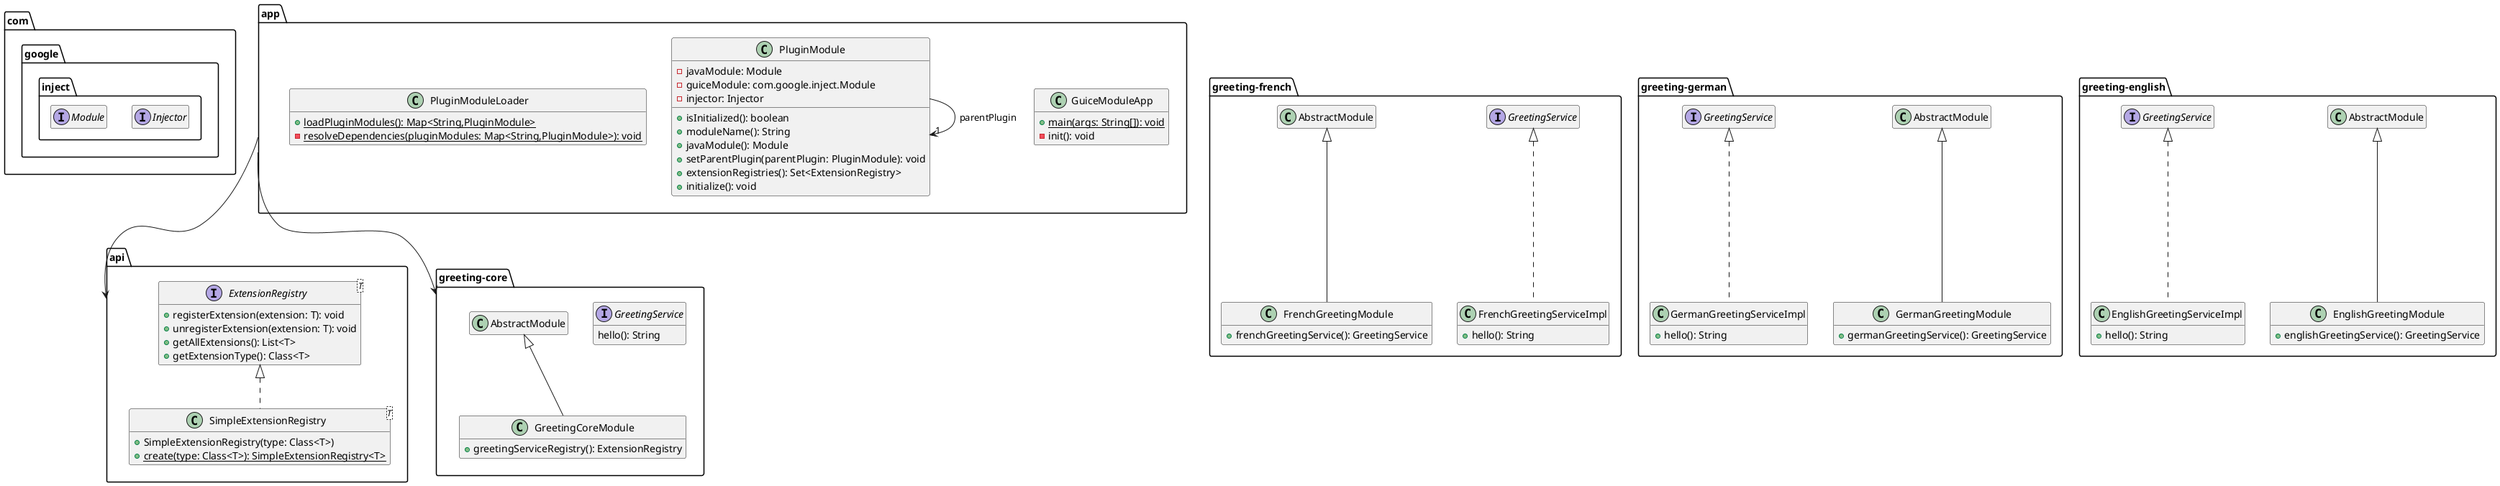 @startuml
hide empty members

package com.google.inject {
	interface Injector
	interface Module
}

package "api" {
	class "SimpleExtensionRegistry<T>" as SimpleExtensionRegistry_T_ {
		+SimpleExtensionRegistry(type: Class<T>)
		+{static} create(type: Class<T>): SimpleExtensionRegistry<T>
	}
	interface "ExtensionRegistry<T>" as ExtensionRegistry_T_ {
		+registerExtension(extension: T): void
		+unregisterExtension(extension: T): void
		+getAllExtensions(): List<T>
		+getExtensionType(): Class<T>
	}
	ExtensionRegistry_T_ <|.. SimpleExtensionRegistry_T_
}

package "greeting-core" {
	interface GreetingService {
		hello(): String
	}
	
	class GreetingCoreModule {
		+greetingServiceRegistry(): ExtensionRegistry
	}
	class AbstractModule {
	}
	AbstractModule <|-- GreetingCoreModule
}

package "greeting-french" {
class FrenchGreetingServiceImpl {
	+hello(): String
}
interface GreetingService {
}
GreetingService <|.. FrenchGreetingServiceImpl
class FrenchGreetingModule  {
	+frenchGreetingService(): GreetingService
}
class AbstractModule {
}
AbstractModule <|-- FrenchGreetingModule
}

package "greeting-german" {
class GermanGreetingModule {
	+germanGreetingService(): GreetingService
}
class AbstractModule {
}
AbstractModule <|-- GermanGreetingModule
class GermanGreetingServiceImpl {
	+hello(): String
}
interface GreetingService {
}
GreetingService <|.. GermanGreetingServiceImpl
}

package "greeting-english" {
class EnglishGreetingModule {
	+englishGreetingService(): GreetingService
}
class AbstractModule {
}
AbstractModule <|-- EnglishGreetingModule
class EnglishGreetingServiceImpl {
	+hello(): String
}
interface GreetingService {
}
GreetingService <|.. EnglishGreetingServiceImpl
}

package "app" {
	class GuiceModuleApp {
		+{static} main(args: String[]): void
		-init(): void
	}
	class PluginModule {
		-javaModule: Module
		-guiceModule: com.google.inject.Module
		-injector: Injector
		+isInitialized(): boolean
		+moduleName(): String
		+javaModule(): Module
		+setParentPlugin(parentPlugin: PluginModule): void
		+extensionRegistries(): Set<ExtensionRegistry>
		+initialize(): void
	}
	PluginModule --> "1" PluginModule : parentPlugin
	class PluginModuleLoader [[java:de.vagtsi.examples.guicejavamodule.app.PluginModuleLoader]] {
		+{static} loadPluginModules(): Map<String,PluginModule>
		-{static} resolveDependencies(pluginModules: Map<String,PluginModule>): void
	}
}

"app" --> "greeting-core"
"app" --> "api"

@enduml